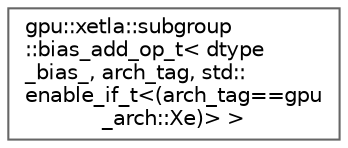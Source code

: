 digraph "Graphical Class Hierarchy"
{
 // LATEX_PDF_SIZE
  bgcolor="transparent";
  edge [fontname=Helvetica,fontsize=10,labelfontname=Helvetica,labelfontsize=10];
  node [fontname=Helvetica,fontsize=10,shape=box,height=0.2,width=0.4];
  rankdir="LR";
  Node0 [id="Node000000",label="gpu::xetla::subgroup\l::bias_add_op_t\< dtype\l_bias_, arch_tag, std::\lenable_if_t\<(arch_tag==gpu\l_arch::Xe)\> \>",height=0.2,width=0.4,color="grey40", fillcolor="white", style="filled",URL="$structgpu_1_1xetla_1_1subgroup_1_1bias__add__op__t_3_01dtype__bias___00_01arch__tag_00_01std_1_1dbcaa0c9d44a4c7046d7d326c9a41dfd.html",tooltip="Is the bias_add op functor, specialized for Xe architecture."];
}
